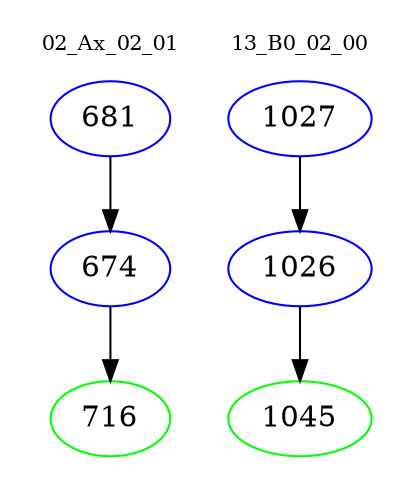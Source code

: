 digraph{
subgraph cluster_0 {
color = white
label = "02_Ax_02_01";
fontsize=10;
T0_681 [label="681", color="blue"]
T0_681 -> T0_674 [color="black"]
T0_674 [label="674", color="blue"]
T0_674 -> T0_716 [color="black"]
T0_716 [label="716", color="green"]
}
subgraph cluster_1 {
color = white
label = "13_B0_02_00";
fontsize=10;
T1_1027 [label="1027", color="blue"]
T1_1027 -> T1_1026 [color="black"]
T1_1026 [label="1026", color="blue"]
T1_1026 -> T1_1045 [color="black"]
T1_1045 [label="1045", color="green"]
}
}
